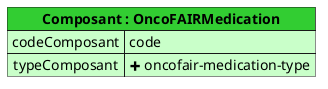 @startuml

map "**Composant : OncoFAIRMedication**" as Composant #back:TECHNOLOGY;header:LimeGreen {
    codeComposant => code
    typeComposant => <&plus> oncofair-medication-type
}


@enduml